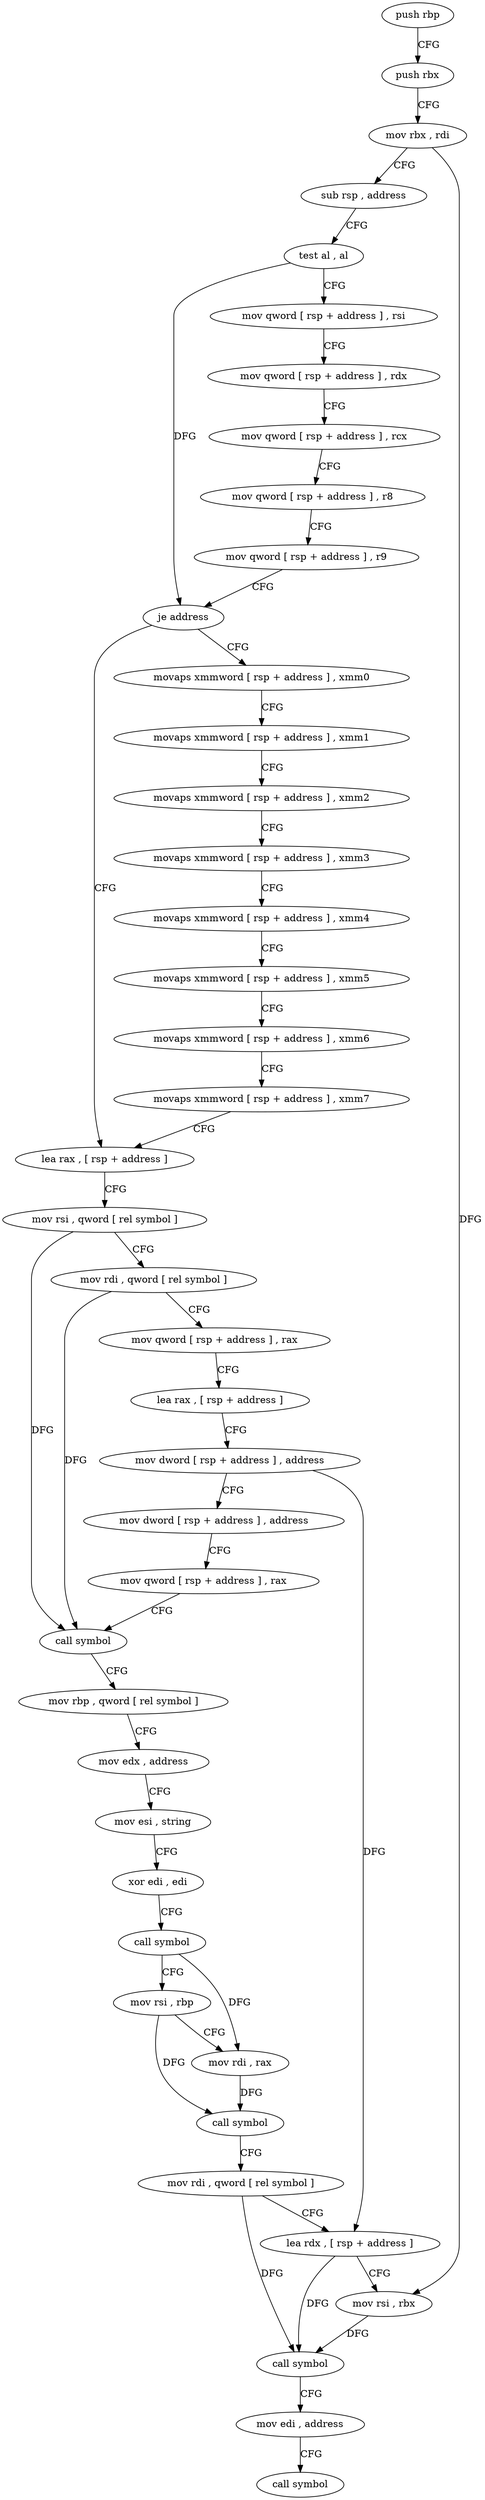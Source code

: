 digraph "func" {
"4215856" [label = "push rbp" ]
"4215857" [label = "push rbx" ]
"4215858" [label = "mov rbx , rdi" ]
"4215861" [label = "sub rsp , address" ]
"4215868" [label = "test al , al" ]
"4215870" [label = "mov qword [ rsp + address ] , rsi" ]
"4215875" [label = "mov qword [ rsp + address ] , rdx" ]
"4215880" [label = "mov qword [ rsp + address ] , rcx" ]
"4215885" [label = "mov qword [ rsp + address ] , r8" ]
"4215890" [label = "mov qword [ rsp + address ] , r9" ]
"4215895" [label = "je address" ]
"4215952" [label = "lea rax , [ rsp + address ]" ]
"4215897" [label = "movaps xmmword [ rsp + address ] , xmm0" ]
"4215960" [label = "mov rsi , qword [ rel symbol ]" ]
"4215967" [label = "mov rdi , qword [ rel symbol ]" ]
"4215974" [label = "mov qword [ rsp + address ] , rax" ]
"4215979" [label = "lea rax , [ rsp + address ]" ]
"4215984" [label = "mov dword [ rsp + address ] , address" ]
"4215992" [label = "mov dword [ rsp + address ] , address" ]
"4216000" [label = "mov qword [ rsp + address ] , rax" ]
"4216005" [label = "call symbol" ]
"4216010" [label = "mov rbp , qword [ rel symbol ]" ]
"4216017" [label = "mov edx , address" ]
"4216022" [label = "mov esi , string" ]
"4216027" [label = "xor edi , edi" ]
"4216029" [label = "call symbol" ]
"4216034" [label = "mov rsi , rbp" ]
"4216037" [label = "mov rdi , rax" ]
"4216040" [label = "call symbol" ]
"4216045" [label = "mov rdi , qword [ rel symbol ]" ]
"4216052" [label = "lea rdx , [ rsp + address ]" ]
"4216057" [label = "mov rsi , rbx" ]
"4216060" [label = "call symbol" ]
"4216065" [label = "mov edi , address" ]
"4216070" [label = "call symbol" ]
"4215902" [label = "movaps xmmword [ rsp + address ] , xmm1" ]
"4215907" [label = "movaps xmmword [ rsp + address ] , xmm2" ]
"4215912" [label = "movaps xmmword [ rsp + address ] , xmm3" ]
"4215920" [label = "movaps xmmword [ rsp + address ] , xmm4" ]
"4215928" [label = "movaps xmmword [ rsp + address ] , xmm5" ]
"4215936" [label = "movaps xmmword [ rsp + address ] , xmm6" ]
"4215944" [label = "movaps xmmword [ rsp + address ] , xmm7" ]
"4215856" -> "4215857" [ label = "CFG" ]
"4215857" -> "4215858" [ label = "CFG" ]
"4215858" -> "4215861" [ label = "CFG" ]
"4215858" -> "4216057" [ label = "DFG" ]
"4215861" -> "4215868" [ label = "CFG" ]
"4215868" -> "4215870" [ label = "CFG" ]
"4215868" -> "4215895" [ label = "DFG" ]
"4215870" -> "4215875" [ label = "CFG" ]
"4215875" -> "4215880" [ label = "CFG" ]
"4215880" -> "4215885" [ label = "CFG" ]
"4215885" -> "4215890" [ label = "CFG" ]
"4215890" -> "4215895" [ label = "CFG" ]
"4215895" -> "4215952" [ label = "CFG" ]
"4215895" -> "4215897" [ label = "CFG" ]
"4215952" -> "4215960" [ label = "CFG" ]
"4215897" -> "4215902" [ label = "CFG" ]
"4215960" -> "4215967" [ label = "CFG" ]
"4215960" -> "4216005" [ label = "DFG" ]
"4215967" -> "4215974" [ label = "CFG" ]
"4215967" -> "4216005" [ label = "DFG" ]
"4215974" -> "4215979" [ label = "CFG" ]
"4215979" -> "4215984" [ label = "CFG" ]
"4215984" -> "4215992" [ label = "CFG" ]
"4215984" -> "4216052" [ label = "DFG" ]
"4215992" -> "4216000" [ label = "CFG" ]
"4216000" -> "4216005" [ label = "CFG" ]
"4216005" -> "4216010" [ label = "CFG" ]
"4216010" -> "4216017" [ label = "CFG" ]
"4216017" -> "4216022" [ label = "CFG" ]
"4216022" -> "4216027" [ label = "CFG" ]
"4216027" -> "4216029" [ label = "CFG" ]
"4216029" -> "4216034" [ label = "CFG" ]
"4216029" -> "4216037" [ label = "DFG" ]
"4216034" -> "4216037" [ label = "CFG" ]
"4216034" -> "4216040" [ label = "DFG" ]
"4216037" -> "4216040" [ label = "DFG" ]
"4216040" -> "4216045" [ label = "CFG" ]
"4216045" -> "4216052" [ label = "CFG" ]
"4216045" -> "4216060" [ label = "DFG" ]
"4216052" -> "4216057" [ label = "CFG" ]
"4216052" -> "4216060" [ label = "DFG" ]
"4216057" -> "4216060" [ label = "DFG" ]
"4216060" -> "4216065" [ label = "CFG" ]
"4216065" -> "4216070" [ label = "CFG" ]
"4215902" -> "4215907" [ label = "CFG" ]
"4215907" -> "4215912" [ label = "CFG" ]
"4215912" -> "4215920" [ label = "CFG" ]
"4215920" -> "4215928" [ label = "CFG" ]
"4215928" -> "4215936" [ label = "CFG" ]
"4215936" -> "4215944" [ label = "CFG" ]
"4215944" -> "4215952" [ label = "CFG" ]
}
